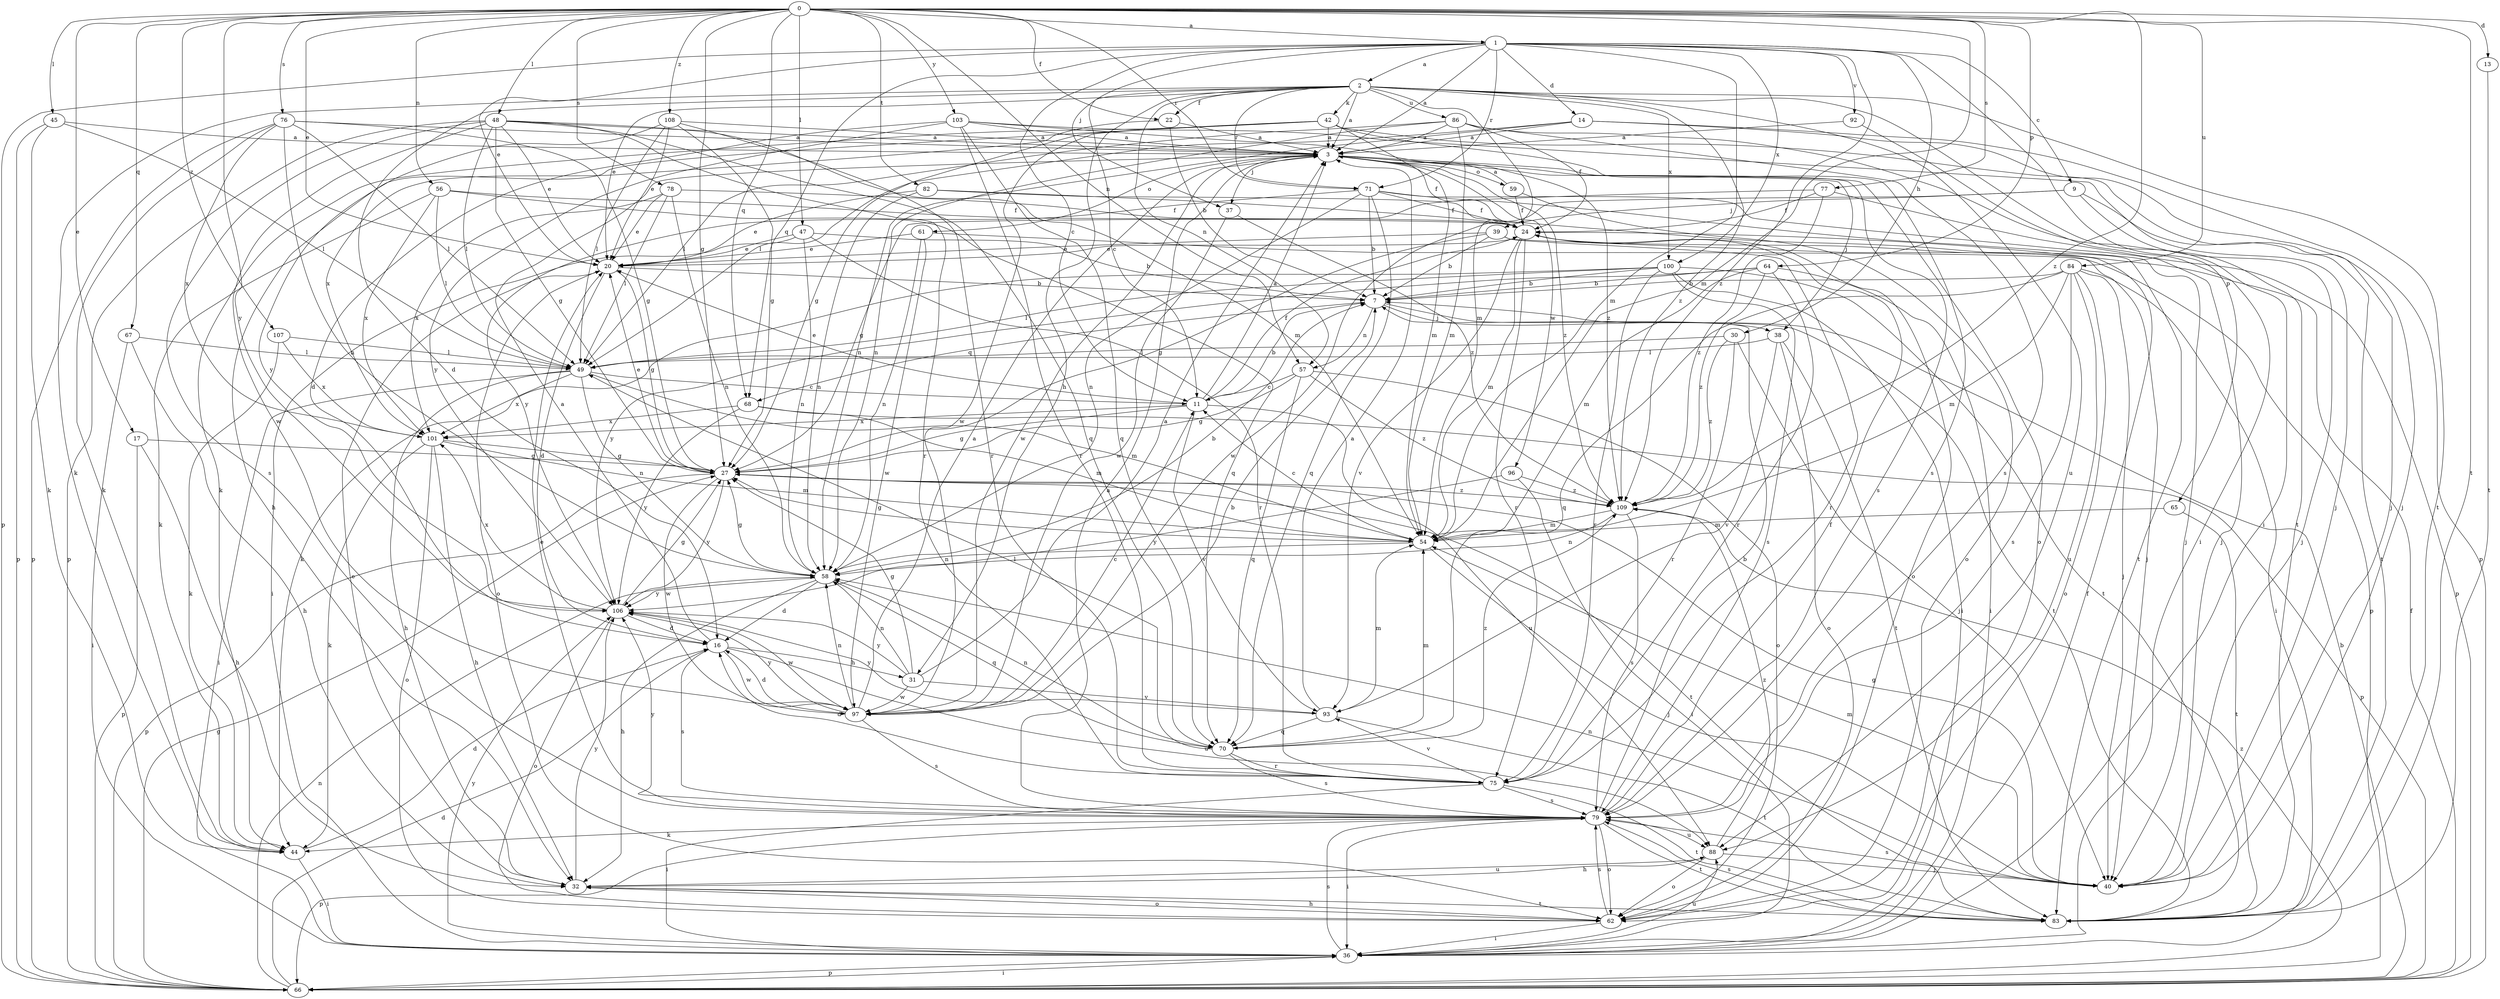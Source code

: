 strict digraph  {
0;
1;
2;
3;
7;
9;
11;
13;
14;
16;
17;
20;
22;
24;
27;
30;
31;
32;
36;
37;
38;
39;
40;
42;
44;
45;
47;
48;
49;
54;
56;
57;
58;
59;
61;
62;
64;
65;
66;
67;
68;
70;
71;
75;
76;
77;
78;
79;
82;
83;
84;
86;
88;
92;
93;
96;
97;
100;
101;
103;
106;
107;
108;
109;
0 -> 1  [label=a];
0 -> 13  [label=d];
0 -> 17  [label=e];
0 -> 20  [label=e];
0 -> 22  [label=f];
0 -> 27  [label=g];
0 -> 45  [label=l];
0 -> 47  [label=l];
0 -> 48  [label=l];
0 -> 54  [label=m];
0 -> 56  [label=n];
0 -> 57  [label=n];
0 -> 64  [label=p];
0 -> 67  [label=q];
0 -> 68  [label=q];
0 -> 71  [label=r];
0 -> 76  [label=s];
0 -> 77  [label=s];
0 -> 78  [label=s];
0 -> 82  [label=t];
0 -> 83  [label=t];
0 -> 84  [label=u];
0 -> 103  [label=y];
0 -> 106  [label=y];
0 -> 107  [label=z];
0 -> 108  [label=z];
0 -> 109  [label=z];
1 -> 2  [label=a];
1 -> 3  [label=a];
1 -> 9  [label=c];
1 -> 11  [label=c];
1 -> 14  [label=d];
1 -> 20  [label=e];
1 -> 30  [label=h];
1 -> 37  [label=j];
1 -> 54  [label=m];
1 -> 65  [label=p];
1 -> 66  [label=p];
1 -> 68  [label=q];
1 -> 71  [label=r];
1 -> 92  [label=v];
1 -> 100  [label=x];
1 -> 109  [label=z];
2 -> 3  [label=a];
2 -> 11  [label=c];
2 -> 16  [label=d];
2 -> 20  [label=e];
2 -> 22  [label=f];
2 -> 31  [label=h];
2 -> 36  [label=i];
2 -> 42  [label=k];
2 -> 44  [label=k];
2 -> 54  [label=m];
2 -> 57  [label=n];
2 -> 71  [label=r];
2 -> 83  [label=t];
2 -> 86  [label=u];
2 -> 88  [label=u];
2 -> 100  [label=x];
2 -> 109  [label=z];
3 -> 24  [label=f];
3 -> 37  [label=j];
3 -> 38  [label=j];
3 -> 59  [label=o];
3 -> 61  [label=o];
3 -> 62  [label=o];
3 -> 79  [label=s];
3 -> 96  [label=w];
3 -> 97  [label=w];
3 -> 109  [label=z];
7 -> 38  [label=j];
7 -> 57  [label=n];
7 -> 68  [label=q];
7 -> 83  [label=t];
9 -> 39  [label=j];
9 -> 40  [label=j];
9 -> 83  [label=t];
9 -> 97  [label=w];
11 -> 3  [label=a];
11 -> 7  [label=b];
11 -> 20  [label=e];
11 -> 24  [label=f];
11 -> 27  [label=g];
11 -> 88  [label=u];
11 -> 93  [label=v];
11 -> 101  [label=x];
13 -> 83  [label=t];
14 -> 3  [label=a];
14 -> 40  [label=j];
14 -> 49  [label=l];
14 -> 58  [label=n];
14 -> 66  [label=p];
16 -> 3  [label=a];
16 -> 31  [label=h];
16 -> 79  [label=s];
16 -> 88  [label=u];
16 -> 97  [label=w];
17 -> 27  [label=g];
17 -> 32  [label=h];
17 -> 66  [label=p];
20 -> 7  [label=b];
20 -> 16  [label=d];
20 -> 27  [label=g];
20 -> 62  [label=o];
22 -> 3  [label=a];
22 -> 7  [label=b];
22 -> 101  [label=x];
24 -> 20  [label=e];
24 -> 54  [label=m];
24 -> 62  [label=o];
24 -> 75  [label=r];
24 -> 93  [label=v];
27 -> 20  [label=e];
27 -> 66  [label=p];
27 -> 83  [label=t];
27 -> 97  [label=w];
27 -> 106  [label=y];
27 -> 109  [label=z];
30 -> 40  [label=j];
30 -> 49  [label=l];
30 -> 75  [label=r];
30 -> 109  [label=z];
31 -> 3  [label=a];
31 -> 27  [label=g];
31 -> 58  [label=n];
31 -> 93  [label=v];
31 -> 97  [label=w];
31 -> 106  [label=y];
32 -> 20  [label=e];
32 -> 62  [label=o];
32 -> 83  [label=t];
32 -> 88  [label=u];
32 -> 106  [label=y];
36 -> 24  [label=f];
36 -> 66  [label=p];
36 -> 79  [label=s];
36 -> 88  [label=u];
36 -> 106  [label=y];
37 -> 97  [label=w];
37 -> 109  [label=z];
38 -> 49  [label=l];
38 -> 62  [label=o];
38 -> 83  [label=t];
38 -> 93  [label=v];
39 -> 7  [label=b];
39 -> 20  [label=e];
39 -> 27  [label=g];
39 -> 40  [label=j];
39 -> 75  [label=r];
40 -> 27  [label=g];
40 -> 54  [label=m];
40 -> 58  [label=n];
40 -> 79  [label=s];
42 -> 3  [label=a];
42 -> 27  [label=g];
42 -> 32  [label=h];
42 -> 40  [label=j];
42 -> 44  [label=k];
42 -> 54  [label=m];
42 -> 79  [label=s];
42 -> 97  [label=w];
44 -> 16  [label=d];
44 -> 36  [label=i];
45 -> 3  [label=a];
45 -> 44  [label=k];
45 -> 49  [label=l];
45 -> 66  [label=p];
47 -> 7  [label=b];
47 -> 20  [label=e];
47 -> 36  [label=i];
47 -> 58  [label=n];
47 -> 75  [label=r];
48 -> 3  [label=a];
48 -> 20  [label=e];
48 -> 27  [label=g];
48 -> 49  [label=l];
48 -> 54  [label=m];
48 -> 66  [label=p];
48 -> 70  [label=q];
48 -> 75  [label=r];
48 -> 79  [label=s];
48 -> 97  [label=w];
49 -> 11  [label=c];
49 -> 32  [label=h];
49 -> 36  [label=i];
49 -> 54  [label=m];
49 -> 58  [label=n];
49 -> 101  [label=x];
54 -> 11  [label=c];
54 -> 27  [label=g];
54 -> 40  [label=j];
54 -> 58  [label=n];
56 -> 24  [label=f];
56 -> 44  [label=k];
56 -> 49  [label=l];
56 -> 70  [label=q];
56 -> 101  [label=x];
57 -> 11  [label=c];
57 -> 27  [label=g];
57 -> 62  [label=o];
57 -> 70  [label=q];
57 -> 109  [label=z];
58 -> 7  [label=b];
58 -> 16  [label=d];
58 -> 27  [label=g];
58 -> 32  [label=h];
58 -> 70  [label=q];
58 -> 106  [label=y];
59 -> 3  [label=a];
59 -> 24  [label=f];
59 -> 62  [label=o];
61 -> 20  [label=e];
61 -> 58  [label=n];
61 -> 66  [label=p];
61 -> 97  [label=w];
62 -> 32  [label=h];
62 -> 36  [label=i];
62 -> 79  [label=s];
64 -> 7  [label=b];
64 -> 36  [label=i];
64 -> 54  [label=m];
64 -> 75  [label=r];
64 -> 106  [label=y];
64 -> 109  [label=z];
65 -> 54  [label=m];
65 -> 83  [label=t];
66 -> 7  [label=b];
66 -> 16  [label=d];
66 -> 24  [label=f];
66 -> 27  [label=g];
66 -> 36  [label=i];
66 -> 58  [label=n];
66 -> 109  [label=z];
67 -> 32  [label=h];
67 -> 36  [label=i];
67 -> 49  [label=l];
68 -> 54  [label=m];
68 -> 66  [label=p];
68 -> 101  [label=x];
68 -> 106  [label=y];
70 -> 49  [label=l];
70 -> 54  [label=m];
70 -> 58  [label=n];
70 -> 75  [label=r];
70 -> 79  [label=s];
70 -> 109  [label=z];
71 -> 7  [label=b];
71 -> 24  [label=f];
71 -> 40  [label=j];
71 -> 58  [label=n];
71 -> 66  [label=p];
71 -> 70  [label=q];
71 -> 106  [label=y];
75 -> 16  [label=d];
75 -> 36  [label=i];
75 -> 79  [label=s];
75 -> 83  [label=t];
75 -> 93  [label=v];
76 -> 3  [label=a];
76 -> 27  [label=g];
76 -> 44  [label=k];
76 -> 49  [label=l];
76 -> 58  [label=n];
76 -> 66  [label=p];
76 -> 101  [label=x];
77 -> 24  [label=f];
77 -> 27  [label=g];
77 -> 40  [label=j];
77 -> 109  [label=z];
78 -> 20  [label=e];
78 -> 24  [label=f];
78 -> 49  [label=l];
78 -> 58  [label=n];
78 -> 101  [label=x];
79 -> 3  [label=a];
79 -> 7  [label=b];
79 -> 20  [label=e];
79 -> 24  [label=f];
79 -> 36  [label=i];
79 -> 44  [label=k];
79 -> 62  [label=o];
79 -> 66  [label=p];
79 -> 83  [label=t];
79 -> 88  [label=u];
79 -> 106  [label=y];
82 -> 20  [label=e];
82 -> 24  [label=f];
82 -> 58  [label=n];
82 -> 83  [label=t];
83 -> 79  [label=s];
84 -> 7  [label=b];
84 -> 36  [label=i];
84 -> 40  [label=j];
84 -> 54  [label=m];
84 -> 62  [label=o];
84 -> 70  [label=q];
84 -> 79  [label=s];
84 -> 88  [label=u];
86 -> 3  [label=a];
86 -> 24  [label=f];
86 -> 49  [label=l];
86 -> 54  [label=m];
86 -> 58  [label=n];
86 -> 79  [label=s];
86 -> 83  [label=t];
88 -> 32  [label=h];
88 -> 40  [label=j];
88 -> 62  [label=o];
88 -> 109  [label=z];
92 -> 3  [label=a];
92 -> 36  [label=i];
93 -> 3  [label=a];
93 -> 54  [label=m];
93 -> 70  [label=q];
93 -> 83  [label=t];
93 -> 106  [label=y];
96 -> 36  [label=i];
96 -> 106  [label=y];
96 -> 109  [label=z];
97 -> 3  [label=a];
97 -> 7  [label=b];
97 -> 11  [label=c];
97 -> 16  [label=d];
97 -> 58  [label=n];
97 -> 79  [label=s];
97 -> 106  [label=y];
100 -> 7  [label=b];
100 -> 36  [label=i];
100 -> 44  [label=k];
100 -> 49  [label=l];
100 -> 75  [label=r];
100 -> 79  [label=s];
100 -> 83  [label=t];
101 -> 27  [label=g];
101 -> 32  [label=h];
101 -> 44  [label=k];
101 -> 54  [label=m];
101 -> 62  [label=o];
103 -> 3  [label=a];
103 -> 16  [label=d];
103 -> 40  [label=j];
103 -> 70  [label=q];
103 -> 75  [label=r];
103 -> 106  [label=y];
103 -> 109  [label=z];
106 -> 16  [label=d];
106 -> 27  [label=g];
106 -> 62  [label=o];
106 -> 97  [label=w];
106 -> 101  [label=x];
107 -> 44  [label=k];
107 -> 49  [label=l];
107 -> 101  [label=x];
108 -> 3  [label=a];
108 -> 20  [label=e];
108 -> 27  [label=g];
108 -> 49  [label=l];
108 -> 75  [label=r];
108 -> 106  [label=y];
109 -> 54  [label=m];
109 -> 58  [label=n];
109 -> 79  [label=s];
}
